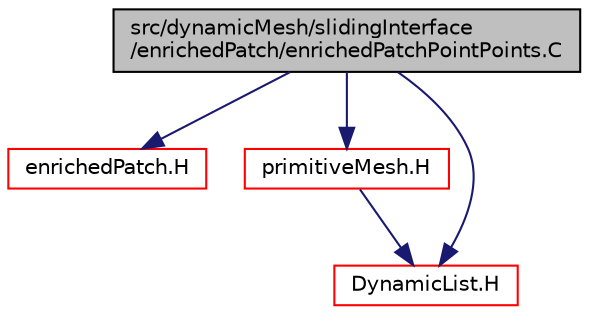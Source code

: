 digraph "src/dynamicMesh/slidingInterface/enrichedPatch/enrichedPatchPointPoints.C"
{
  bgcolor="transparent";
  edge [fontname="Helvetica",fontsize="10",labelfontname="Helvetica",labelfontsize="10"];
  node [fontname="Helvetica",fontsize="10",shape=record];
  Node0 [label="src/dynamicMesh/slidingInterface\l/enrichedPatch/enrichedPatchPointPoints.C",height=0.2,width=0.4,color="black", fillcolor="grey75", style="filled", fontcolor="black"];
  Node0 -> Node1 [color="midnightblue",fontsize="10",style="solid",fontname="Helvetica"];
  Node1 [label="enrichedPatch.H",height=0.2,width=0.4,color="red",URL="$a00887.html"];
  Node0 -> Node166 [color="midnightblue",fontsize="10",style="solid",fontname="Helvetica"];
  Node166 [label="primitiveMesh.H",height=0.2,width=0.4,color="red",URL="$a12650.html"];
  Node166 -> Node100 [color="midnightblue",fontsize="10",style="solid",fontname="Helvetica"];
  Node100 [label="DynamicList.H",height=0.2,width=0.4,color="red",URL="$a09335.html"];
  Node0 -> Node100 [color="midnightblue",fontsize="10",style="solid",fontname="Helvetica"];
}
